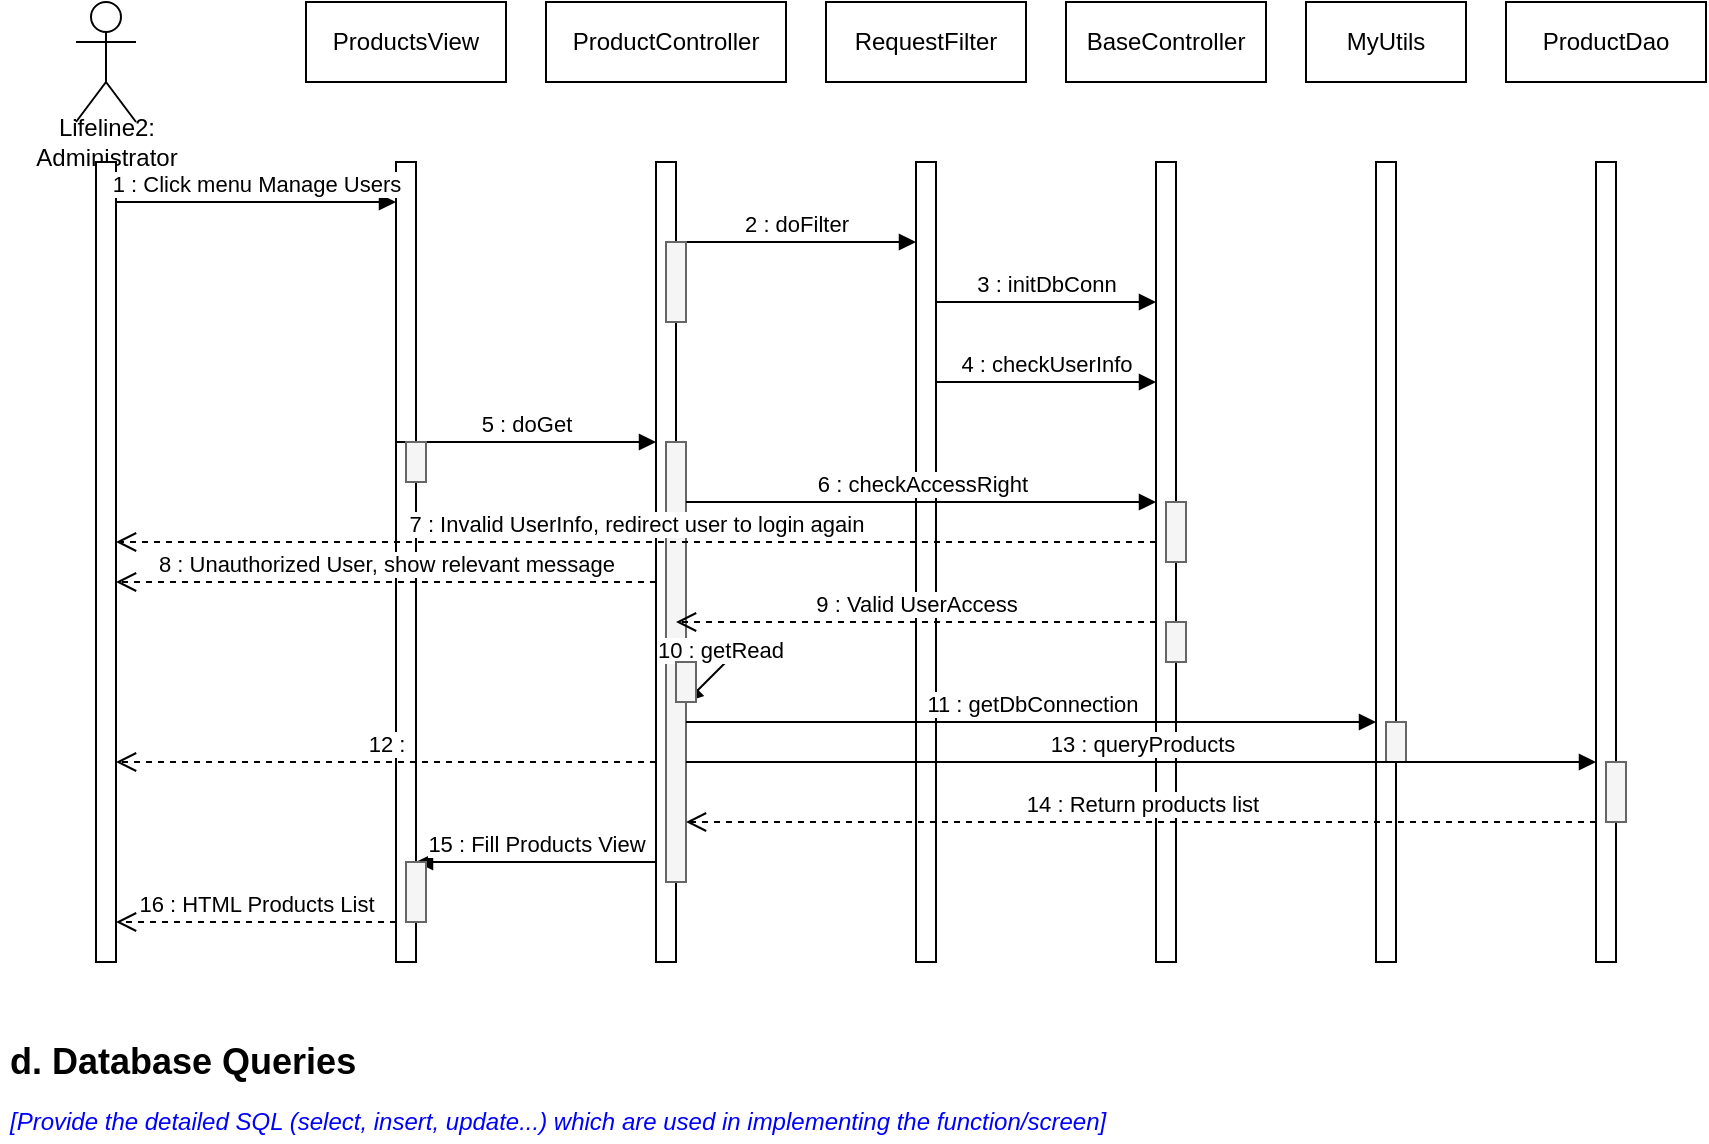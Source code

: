 <mxfile version="15.9.1" type="device">
  <diagram id="FStudyMate_Auth_Sequence" name="Authentication Sequence Diagram">
    <mxGraphModel dx="1422" dy="762" grid="1" gridSize="10" guides="1" tooltips="1" connect="1" arrows="1" fold="1" page="1" pageScale="1" pageWidth="850" pageHeight="1100" math="0" shadow="0">
      <root>
        <mxCell id="0" />
        <mxCell id="1" parent="0" />
        
        <!-- Participants -->
        <mxCell id="actor" value="" style="shape=umlActor;verticalLabelPosition=bottom;verticalAlign=top;html=1;outlineConnect=0;" vertex="1" parent="1">
          <mxGeometry x="155" y="120" width="30" height="60" as="geometry" />
        </mxCell>
        
        <mxCell id="lifeline_admin" value="Lifeline2: Administrator" style="text;html=1;strokeColor=none;fillColor=none;align=center;verticalAlign=middle;whiteSpace=wrap;rounded=0;" vertex="1" parent="1">
          <mxGeometry x="117.5" y="180" width="105" height="20" as="geometry" />
        </mxCell>
        
        <mxCell id="ProductsView" value="ProductsView" style="rounded=0;whiteSpace=wrap;html=1;" vertex="1" parent="1">
          <mxGeometry x="270" y="120" width="100" height="40" as="geometry" />
        </mxCell>
        
        <mxCell id="ProductController" value="ProductController" style="rounded=0;whiteSpace=wrap;html=1;" vertex="1" parent="1">
          <mxGeometry x="390" y="120" width="120" height="40" as="geometry" />
        </mxCell>
        
        <mxCell id="RequestFilter" value="RequestFilter" style="rounded=0;whiteSpace=wrap;html=1;" vertex="1" parent="1">
          <mxGeometry x="530" y="120" width="100" height="40" as="geometry" />
        </mxCell>
        
        <mxCell id="BaseController" value="BaseController" style="rounded=0;whiteSpace=wrap;html=1;" vertex="1" parent="1">
          <mxGeometry x="650" y="120" width="100" height="40" as="geometry" />
        </mxCell>
        
        <mxCell id="MyUtils" value="MyUtils" style="rounded=0;whiteSpace=wrap;html=1;" vertex="1" parent="1">
          <mxGeometry x="770" y="120" width="80" height="40" as="geometry" />
        </mxCell>
        
        <mxCell id="ProductDao" value="ProductDao" style="rounded=0;whiteSpace=wrap;html=1;" vertex="1" parent="1">
          <mxGeometry x="870" y="120" width="100" height="40" as="geometry" />
        </mxCell>
        
        <!-- Lifelines -->
        <mxCell id="lifeline_actor" value="" style="html=1;points=[];perimeter=orthogonalPerimeter;outlineConnect=0;targetShapes=umlLifeline;portConstraint=eastwest;newEdgeStyle={&quot;edgeStyle&quot;:&quot;elbowEdgeStyle&quot;,&quot;elbow&quot;:&quot;vertical&quot;,&quot;curved&quot;:0,&quot;rounded&quot;:0};" vertex="1" parent="1">
          <mxGeometry x="165" y="200" width="10" height="400" as="geometry" />
        </mxCell>
        
        <mxCell id="lifeline_view" value="" style="html=1;points=[];perimeter=orthogonalPerimeter;outlineConnect=0;targetShapes=umlLifeline;portConstraint=eastwest;newEdgeStyle={&quot;edgeStyle&quot;:&quot;elbowEdgeStyle&quot;,&quot;elbow&quot;:&quot;vertical&quot;,&quot;curved&quot;:0,&quot;rounded&quot;:0};" vertex="1" parent="1">
          <mxGeometry x="315" y="200" width="10" height="400" as="geometry" />
        </mxCell>
        
        <mxCell id="lifeline_controller" value="" style="html=1;points=[];perimeter=orthogonalPerimeter;outlineConnect=0;targetShapes=umlLifeline;portConstraint=eastwest;newEdgeStyle={&quot;edgeStyle&quot;:&quot;elbowEdgeStyle&quot;,&quot;elbow&quot;:&quot;vertical&quot;,&quot;curved&quot;:0,&quot;rounded&quot;:0};" vertex="1" parent="1">
          <mxGeometry x="445" y="200" width="10" height="400" as="geometry" />
        </mxCell>
        
        <mxCell id="lifeline_filter" value="" style="html=1;points=[];perimeter=orthogonalPerimeter;outlineConnect=0;targetShapes=umlLifeline;portConstraint=eastwest;newEdgeStyle={&quot;edgeStyle&quot;:&quot;elbowEdgeStyle&quot;,&quot;elbow&quot;:&quot;vertical&quot;,&quot;curved&quot;:0,&quot;rounded&quot;:0};" vertex="1" parent="1">
          <mxGeometry x="575" y="200" width="10" height="400" as="geometry" />
        </mxCell>
        
        <mxCell id="lifeline_base" value="" style="html=1;points=[];perimeter=orthogonalPerimeter;outlineConnect=0;targetShapes=umlLifeline;portConstraint=eastwest;newEdgeStyle={&quot;edgeStyle&quot;:&quot;elbowEdgeStyle&quot;,&quot;elbow&quot;:&quot;vertical&quot;,&quot;curved&quot;:0,&quot;rounded&quot;:0};" vertex="1" parent="1">
          <mxGeometry x="695" y="200" width="10" height="400" as="geometry" />
        </mxCell>
        
        <mxCell id="lifeline_utils" value="" style="html=1;points=[];perimeter=orthogonalPerimeter;outlineConnect=0;targetShapes=umlLifeline;portConstraint=eastwest;newEdgeStyle={&quot;edgeStyle&quot;:&quot;elbowEdgeStyle&quot;,&quot;elbow&quot;:&quot;vertical&quot;,&quot;curved&quot;:0,&quot;rounded&quot;:0};" vertex="1" parent="1">
          <mxGeometry x="805" y="200" width="10" height="400" as="geometry" />
        </mxCell>
        
        <mxCell id="lifeline_dao" value="" style="html=1;points=[];perimeter=orthogonalPerimeter;outlineConnect=0;targetShapes=umlLifeline;portConstraint=eastwest;newEdgeStyle={&quot;edgeStyle&quot;:&quot;elbowEdgeStyle&quot;,&quot;elbow&quot;:&quot;vertical&quot;,&quot;curved&quot;:0,&quot;rounded&quot;:0};" vertex="1" parent="1">
          <mxGeometry x="915" y="200" width="10" height="400" as="geometry" />
        </mxCell>
        
        <!-- Messages -->
        <!-- 1. Click menu Manage Users -->
        <mxCell id="msg1" value="1 : Click menu Manage Users" style="html=1;verticalAlign=bottom;endArrow=block;edgeStyle=elbowEdgeStyle;elbow=vertical;curved=0;rounded=0;" edge="1" parent="1" source="lifeline_actor" target="lifeline_view">
          <mxGeometry relative="1" as="geometry">
            <mxPoint x="175" y="220" as="sourcePoint" />
            <Array as="points">
              <mxPoint x="260" y="220" />
            </Array>
          </mxGeometry>
        </mxCell>
        
        <!-- 2. doFilter -->
        <mxCell id="msg2" value="2 : doFilter" style="html=1;verticalAlign=bottom;endArrow=block;edgeStyle=elbowEdgeStyle;elbow=vertical;curved=0;rounded=0;" edge="1" parent="1" source="lifeline_controller" target="lifeline_filter">
          <mxGeometry relative="1" as="geometry">
            <mxPoint x="455" y="240" as="sourcePoint" />
            <Array as="points">
              <mxPoint x="510" y="240" />
            </Array>
          </mxGeometry>
        </mxCell>
        
        <!-- Controller Activation -->
        <mxCell id="activation_controller1" value="" style="html=1;points=[];perimeter=orthogonalPerimeter;outlineConnect=0;targetShapes=umlLifeline;portConstraint=eastwest;newEdgeStyle={&quot;edgeStyle&quot;:&quot;elbowEdgeStyle&quot;,&quot;elbow&quot;:&quot;vertical&quot;,&quot;curved&quot;:0,&quot;rounded&quot;:0};fillColor=#f5f5f5;strokeColor=#666666;" vertex="1" parent="1">
          <mxGeometry x="450" y="240" width="10" height="40" as="geometry" />
        </mxCell>
        
        <!-- 3. initDbConn -->
        <mxCell id="msg3" value="3 : initDbConn" style="html=1;verticalAlign=bottom;endArrow=block;edgeStyle=elbowEdgeStyle;elbow=vertical;curved=0;rounded=0;" edge="1" parent="1">
          <mxGeometry relative="1" as="geometry">
            <mxPoint x="585" y="270" as="sourcePoint" />
            <mxPoint x="695" y="270" as="targetPoint" />
            <Array as="points">
              <mxPoint x="640" y="270" />
            </Array>
          </mxGeometry>
        </mxCell>
        
        <!-- 4. checkUserInfo -->
        <mxCell id="msg4" value="4 : checkUserInfo" style="html=1;verticalAlign=bottom;endArrow=block;edgeStyle=elbowEdgeStyle;elbow=vertical;curved=0;rounded=0;" edge="1" parent="1">
          <mxGeometry relative="1" as="geometry">
            <mxPoint x="585" y="310" as="sourcePoint" />
            <mxPoint x="695" y="310" as="targetPoint" />
            <Array as="points">
              <mxPoint x="640" y="310" />
            </Array>
          </mxGeometry>
        </mxCell>
        
        <!-- 5. doGet -->
        <mxCell id="msg5" value="5 : doGet" style="html=1;verticalAlign=bottom;endArrow=block;edgeStyle=elbowEdgeStyle;elbow=vertical;curved=0;rounded=0;" edge="1" parent="1">
          <mxGeometry relative="1" as="geometry">
            <mxPoint x="315" y="340" as="sourcePoint" />
            <mxPoint x="445" y="340" as="targetPoint" />
            <Array as="points">
              <mxPoint x="380" y="340" />
            </Array>
          </mxGeometry>
        </mxCell>
        
        <!-- Activation View -->
        <mxCell id="activation_view1" value="" style="html=1;points=[];perimeter=orthogonalPerimeter;outlineConnect=0;targetShapes=umlLifeline;portConstraint=eastwest;newEdgeStyle={&quot;edgeStyle&quot;:&quot;elbowEdgeStyle&quot;,&quot;elbow&quot;:&quot;vertical&quot;,&quot;curved&quot;:0,&quot;rounded&quot;:0};fillColor=#f5f5f5;strokeColor=#666666;" vertex="1" parent="1">
          <mxGeometry x="320" y="340" width="10" height="20" as="geometry" />
        </mxCell>
        
        <!-- Activation Controller -->
        <mxCell id="activation_controller2" value="" style="html=1;points=[];perimeter=orthogonalPerimeter;outlineConnect=0;targetShapes=umlLifeline;portConstraint=eastwest;newEdgeStyle={&quot;edgeStyle&quot;:&quot;elbowEdgeStyle&quot;,&quot;elbow&quot;:&quot;vertical&quot;,&quot;curved&quot;:0,&quot;rounded&quot;:0};fillColor=#f5f5f5;strokeColor=#666666;" vertex="1" parent="1">
          <mxGeometry x="450" y="340" width="10" height="220" as="geometry" />
        </mxCell>
        
        <!-- 6. checkAccessRight -->
        <mxCell id="msg6" value="6 : checkAccessRight" style="html=1;verticalAlign=bottom;endArrow=block;edgeStyle=elbowEdgeStyle;elbow=vertical;curved=0;rounded=0;" edge="1" parent="1" source="activation_controller2" target="lifeline_base">
          <mxGeometry relative="1" as="geometry">
            <mxPoint x="460" y="370" as="sourcePoint" />
            <Array as="points">
              <mxPoint x="600" y="370" />
            </Array>
          </mxGeometry>
        </mxCell>
        
        <!-- Activation Base -->
        <mxCell id="activation_base1" value="" style="html=1;points=[];perimeter=orthogonalPerimeter;outlineConnect=0;targetShapes=umlLifeline;portConstraint=eastwest;newEdgeStyle={&quot;edgeStyle&quot;:&quot;elbowEdgeStyle&quot;,&quot;elbow&quot;:&quot;vertical&quot;,&quot;curved&quot;:0,&quot;rounded&quot;:0};fillColor=#f5f5f5;strokeColor=#666666;" vertex="1" parent="1">
          <mxGeometry x="700" y="370" width="10" height="30" as="geometry" />
        </mxCell>
        
        <!-- 7. Invalid UserInfo, redirect user to login again -->
        <mxCell id="msg7" value="7 : Invalid UserInfo, redirect user to login again" style="html=1;verticalAlign=bottom;endArrow=open;dashed=1;endSize=8;edgeStyle=elbowEdgeStyle;elbow=vertical;curved=0;rounded=0;" edge="1" parent="1" source="lifeline_base" target="lifeline_actor">
          <mxGeometry relative="1" as="geometry">
            <mxPoint x="695" y="390" as="sourcePoint" />
            <mxPoint x="175" y="390" as="targetPoint" />
            <Array as="points">
              <mxPoint x="430" y="390" />
            </Array>
          </mxGeometry>
        </mxCell>
        
        <!-- 8. Unauthorized User, show relevant message -->
        <mxCell id="msg8" value="8 : Unauthorized User, show relevant message" style="html=1;verticalAlign=bottom;endArrow=open;dashed=1;endSize=8;edgeStyle=elbowEdgeStyle;elbow=vertical;curved=0;rounded=0;" edge="1" parent="1" source="lifeline_controller" target="lifeline_actor">
          <mxGeometry relative="1" as="geometry">
            <mxPoint x="445" y="410" as="sourcePoint" />
            <mxPoint x="175" y="410" as="targetPoint" />
            <Array as="points">
              <mxPoint x="310" y="410" />
            </Array>
          </mxGeometry>
        </mxCell>
        
        <!-- 9. Valid UserAccess -->
        <mxCell id="msg9" value="9 : Valid UserAccess" style="html=1;verticalAlign=bottom;endArrow=open;dashed=1;endSize=8;edgeStyle=elbowEdgeStyle;elbow=vertical;curved=0;rounded=0;" edge="1" parent="1" source="lifeline_base" target="lifeline_controller">
          <mxGeometry relative="1" as="geometry">
            <mxPoint x="695" y="430" as="sourcePoint" />
            <mxPoint x="455" y="430" as="targetPoint" />
            <Array as="points">
              <mxPoint x="570" y="430" />
            </Array>
          </mxGeometry>
        </mxCell>
        
        <!-- Activation Base -->
        <mxCell id="activation_base2" value="" style="html=1;points=[];perimeter=orthogonalPerimeter;outlineConnect=0;targetShapes=umlLifeline;portConstraint=eastwest;newEdgeStyle={&quot;edgeStyle&quot;:&quot;elbowEdgeStyle&quot;,&quot;elbow&quot;:&quot;vertical&quot;,&quot;curved&quot;:0,&quot;rounded&quot;:0};fillColor=#f5f5f5;strokeColor=#666666;" vertex="1" parent="1">
          <mxGeometry x="700" y="430" width="10" height="20" as="geometry" />
        </mxCell>
        
        <!-- 10. getRead -->
        <mxCell id="msg10" value="10 : getRead" style="html=1;verticalAlign=bottom;endArrow=block;edgeStyle=elbowEdgeStyle;elbow=vertical;curved=0;rounded=0;" edge="1" parent="1" source="activation_controller2">
          <mxGeometry relative="1" as="geometry">
            <mxPoint x="460" y="450" as="sourcePoint" />
            <mxPoint x="460" y="470" as="targetPoint" />
            <Array as="points">
              <mxPoint x="480" y="450" />
              <mxPoint x="480" y="470" />
            </Array>
          </mxGeometry>
        </mxCell>
        
        <!-- Activation Controller -->
        <mxCell id="activation_controller3" value="" style="html=1;points=[];perimeter=orthogonalPerimeter;outlineConnect=0;targetShapes=umlLifeline;portConstraint=eastwest;newEdgeStyle={&quot;edgeStyle&quot;:&quot;elbowEdgeStyle&quot;,&quot;elbow&quot;:&quot;vertical&quot;,&quot;curved&quot;:0,&quot;rounded&quot;:0};fillColor=#f5f5f5;strokeColor=#666666;" vertex="1" parent="1">
          <mxGeometry x="455" y="450" width="10" height="20" as="geometry" />
        </mxCell>
        
        <!-- 11. getDbConnection -->
        <mxCell id="msg11" value="11 : getDbConnection" style="html=1;verticalAlign=bottom;endArrow=block;edgeStyle=elbowEdgeStyle;elbow=vertical;curved=0;rounded=0;" edge="1" parent="1" source="activation_controller2" target="lifeline_utils">
          <mxGeometry relative="1" as="geometry">
            <mxPoint x="460" y="480" as="sourcePoint" />
            <Array as="points">
              <mxPoint x="630" y="480" />
            </Array>
          </mxGeometry>
        </mxCell>
        
        <!-- Activation Utils -->
        <mxCell id="activation_utils1" value="" style="html=1;points=[];perimeter=orthogonalPerimeter;outlineConnect=0;targetShapes=umlLifeline;portConstraint=eastwest;newEdgeStyle={&quot;edgeStyle&quot;:&quot;elbowEdgeStyle&quot;,&quot;elbow&quot;:&quot;vertical&quot;,&quot;curved&quot;:0,&quot;rounded&quot;:0};fillColor=#f5f5f5;strokeColor=#666666;" vertex="1" parent="1">
          <mxGeometry x="810" y="480" width="10" height="20" as="geometry" />
        </mxCell>
        
        <!-- 13. queryProducts -->
        <mxCell id="msg13" value="13 : queryProducts" style="html=1;verticalAlign=bottom;endArrow=block;edgeStyle=elbowEdgeStyle;elbow=vertical;curved=0;rounded=0;" edge="1" parent="1" source="activation_controller2" target="lifeline_dao">
          <mxGeometry relative="1" as="geometry">
            <mxPoint x="460" y="500" as="sourcePoint" />
            <Array as="points">
              <mxPoint x="680" y="500" />
            </Array>
          </mxGeometry>
        </mxCell>
        
        <!-- Activation DAO -->
        <mxCell id="activation_dao1" value="" style="html=1;points=[];perimeter=orthogonalPerimeter;outlineConnect=0;targetShapes=umlLifeline;portConstraint=eastwest;newEdgeStyle={&quot;edgeStyle&quot;:&quot;elbowEdgeStyle&quot;,&quot;elbow&quot;:&quot;vertical&quot;,&quot;curved&quot;:0,&quot;rounded&quot;:0};fillColor=#f5f5f5;strokeColor=#666666;" vertex="1" parent="1">
          <mxGeometry x="920" y="500" width="10" height="30" as="geometry" />
        </mxCell>
        
        <!-- 14. Return products list -->
        <mxCell id="msg14" value="14 : Return products list" style="html=1;verticalAlign=bottom;endArrow=open;dashed=1;endSize=8;edgeStyle=elbowEdgeStyle;elbow=vertical;curved=0;rounded=0;" edge="1" parent="1" source="lifeline_dao" target="activation_controller2">
          <mxGeometry relative="1" as="geometry">
            <mxPoint x="915" y="530" as="sourcePoint" />
            <mxPoint x="460" y="530" as="targetPoint" />
            <Array as="points">
              <mxPoint x="680" y="530" />
            </Array>
          </mxGeometry>
        </mxCell>
        
        <!-- 12. Return -->
        <mxCell id="msg12" value="12 :" style="html=1;verticalAlign=bottom;endArrow=open;dashed=1;endSize=8;edgeStyle=elbowEdgeStyle;elbow=vertical;curved=0;rounded=0;" edge="1" parent="1" source="lifeline_controller" target="lifeline_actor">
          <mxGeometry relative="1" as="geometry">
            <mxPoint x="445" y="500" as="sourcePoint" />
            <mxPoint x="175" y="500" as="targetPoint" />
            <Array as="points">
              <mxPoint x="310" y="500" />
            </Array>
          </mxGeometry>
        </mxCell>
        
        <!-- 15. Fill Products View -->
        <mxCell id="msg15" value="15 : Fill Products View" style="html=1;verticalAlign=bottom;endArrow=block;edgeStyle=elbowEdgeStyle;elbow=vertical;curved=0;rounded=0;" edge="1" parent="1" source="lifeline_controller" target="lifeline_view">
          <mxGeometry relative="1" as="geometry">
            <mxPoint x="445" y="550" as="sourcePoint" />
            <mxPoint x="325" y="550" as="targetPoint" />
            <Array as="points">
              <mxPoint x="380" y="550" />
            </Array>
          </mxGeometry>
        </mxCell>
        
        <!-- Activation View -->
        <mxCell id="activation_view2" value="" style="html=1;points=[];perimeter=orthogonalPerimeter;outlineConnect=0;targetShapes=umlLifeline;portConstraint=eastwest;newEdgeStyle={&quot;edgeStyle&quot;:&quot;elbowEdgeStyle&quot;,&quot;elbow&quot;:&quot;vertical&quot;,&quot;curved&quot;:0,&quot;rounded&quot;:0};fillColor=#f5f5f5;strokeColor=#666666;" vertex="1" parent="1">
          <mxGeometry x="320" y="550" width="10" height="30" as="geometry" />
        </mxCell>
        
        <!-- 16. HTML Products List -->
        <mxCell id="msg16" value="16 : HTML Products List" style="html=1;verticalAlign=bottom;endArrow=open;dashed=1;endSize=8;edgeStyle=elbowEdgeStyle;elbow=vertical;curved=0;rounded=0;" edge="1" parent="1" source="lifeline_view" target="lifeline_actor">
          <mxGeometry relative="1" as="geometry">
            <mxPoint x="315" y="580" as="sourcePoint" />
            <mxPoint x="175" y="580" as="targetPoint" />
            <Array as="points">
              <mxPoint x="245" y="580" />
            </Array>
          </mxGeometry>
        </mxCell>
        
        <!-- Database Queries Section -->
        <mxCell id="database_title" value="d. Database Queries" style="text;strokeColor=none;fillColor=none;html=1;fontSize=18;fontStyle=1;verticalAlign=middle;align=left;" vertex="1" parent="1">
          <mxGeometry x="120" y="630" width="180" height="40" as="geometry" />
        </mxCell>
        
        <mxCell id="database_desc" value="[Provide the detailed SQL (select, insert, update...) which are used in implementing the function/screen]" style="text;strokeColor=none;fillColor=none;html=1;fontSize=12;fontStyle=2;verticalAlign=middle;align=left;fontColor=#0000FF;" vertex="1" parent="1">
          <mxGeometry x="120" y="670" width="500" height="20" as="geometry" />
        </mxCell>
      </root>
    </mxGraphModel>
  </diagram>
</mxfile>
